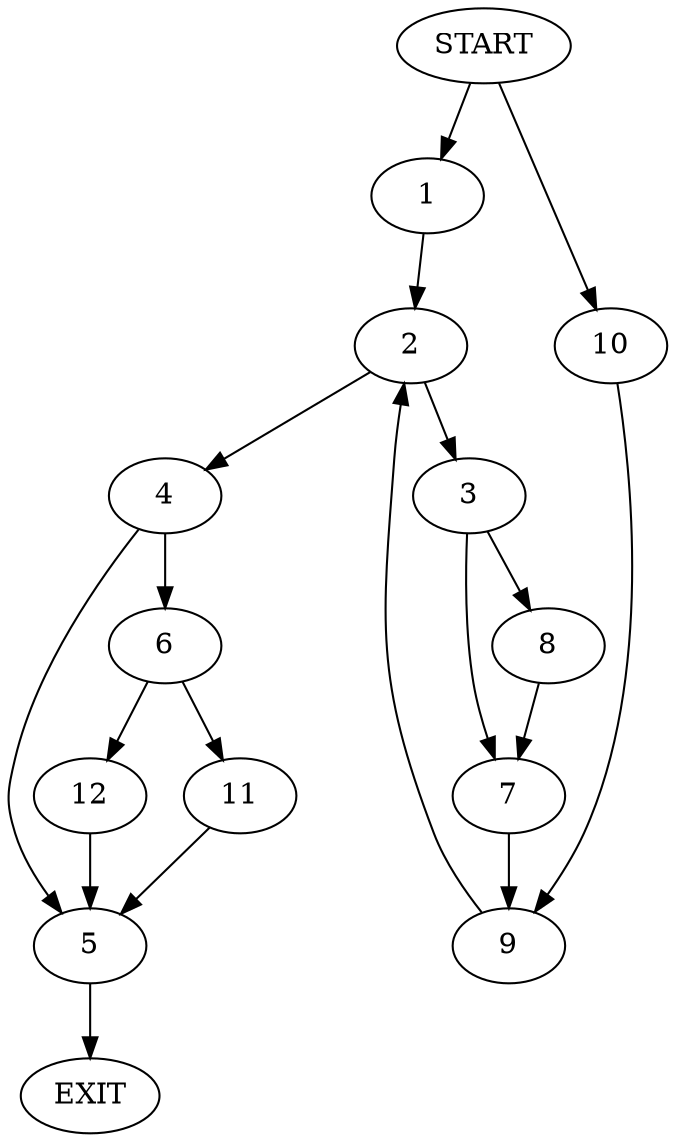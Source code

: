 digraph {
0 [label="START"]
13 [label="EXIT"]
0 -> 1
1 -> 2
2 -> 3
2 -> 4
4 -> 5
4 -> 6
3 -> 7
3 -> 8
8 -> 7
7 -> 9
9 -> 2
0 -> 10
10 -> 9
5 -> 13
6 -> 11
6 -> 12
11 -> 5
12 -> 5
}
